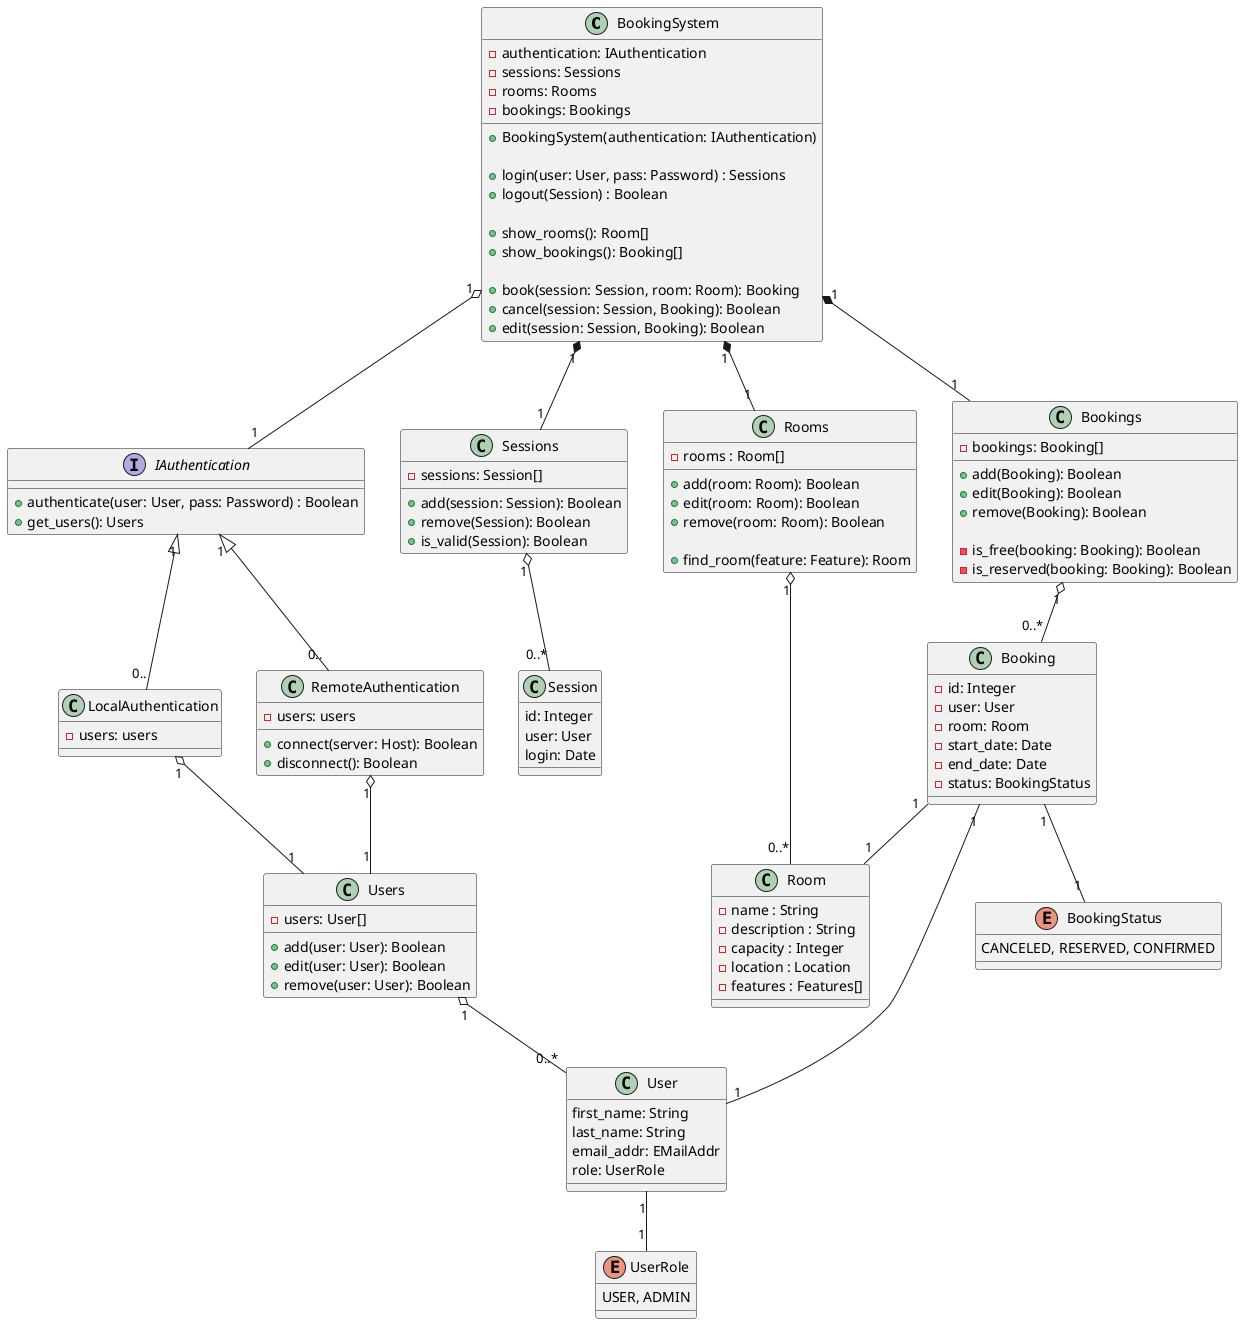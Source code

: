 @startuml

class BookingSystem {
  +BookingSystem(authentication: IAuthentication)
  
  +login(user: User, pass: Password) : Sessions
  +logout(Session) : Boolean

  +show_rooms(): Room[]
  +show_bookings(): Booking[]

  +book(session: Session, room: Room): Booking
  +cancel(session: Session, Booking): Boolean
  +edit(session: Session, Booking): Boolean
  
  -authentication: IAuthentication
  -sessions: Sessions
  -rooms: Rooms
  -bookings: Bookings
}
BookingSystem "1" o-- "1" IAuthentication
BookingSystem "1" *-- "1" Sessions
BookingSystem "1" *-- "1" Rooms
BookingSystem "1" *-- "1" Bookings

interface IAuthentication {
  +authenticate(user: User, pass: Password) : Boolean
  +get_users(): Users
}

IAuthentication "1" <|-- "0.." LocalAuthentication
class LocalAuthentication {
  -users: users
}
LocalAuthentication "1" o-- "1" Users

IAuthentication "1" <|-- "0.." RemoteAuthentication
class RemoteAuthentication {
  +connect(server: Host): Boolean
  +disconnect(): Boolean

  -users: users
}
RemoteAuthentication "1" o-- "1" Users

class Sessions
{
  +add(session: Session): Boolean
  +remove(Session): Boolean
  +is_valid(Session): Boolean
  
  -sessions: Session[]
}
Sessions "1" o-- "0..*" Session

class Session
{
  id: Integer
  user: User
  login: Date
}

class Users {
  +add(user: User): Boolean
  +edit(user: User): Boolean
  +remove(user: User): Boolean

  -users: User[]
}
Users "1" o-- "0..*" User

class User {
  first_name: String
  last_name: String
  email_addr: EMailAddr
  role: UserRole
}
User "1" -- "1" UserRole

enum UserRole {
  USER, ADMIN
}

class Rooms {
  +add(room: Room): Boolean
  +edit(room: Room): Boolean
  +remove(room: Room): Boolean

  +find_room(feature: Feature): Room

  -rooms : Room[]
}
Rooms "1" o-- "0..*" Room

class Room {
  -name : String
  -description : String
  -capacity : Integer
  -location : Location
  -features : Features[]
}

class Bookings {
  +add(Booking): Boolean
  +edit(Booking): Boolean
  +remove(Booking): Boolean
  
  -is_free(booking: Booking): Boolean
  -is_reserved(booking: Booking): Boolean
  -bookings: Booking[]
}
Bookings "1" o-- "0..*" Booking

class Booking {
  -id: Integer
  -user: User
  -room: Room
  -start_date: Date
  -end_date: Date
  -status: BookingStatus
}
Booking "1" -- "1" BookingStatus
Booking "1" -- "1" User
Booking "1" -- "1" Room

enum BookingStatus {
  CANCELED, RESERVED, CONFIRMED
}

@enduml
